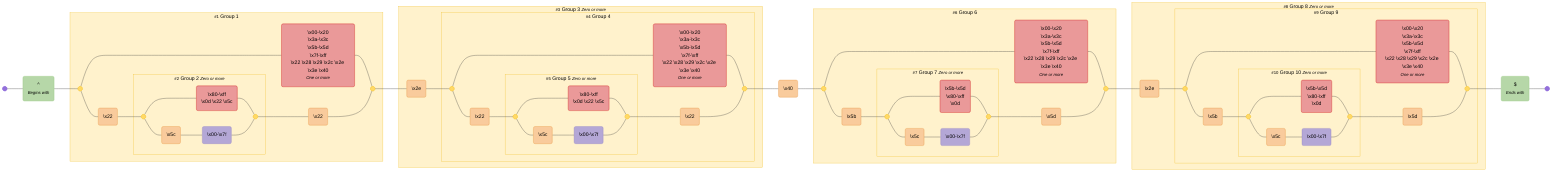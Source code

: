 graph LR
  accTitle: "Regex: ^([^\\x00-\\x20\\x22\\x28\\x29\\x2c\\x2e\\x3a-\\x3c\\x3e\\x40\\x5b-\\x5d\\x7f-\\xff]+|\\x22([^\\x0d\\x22\\x5c\\x80-\\xff]|\\x5c[\\x00-\\x7f])*\\x22)(\\x2e([^\\x00-\\x20\\x22\\x28\\x29\\x2c\\x2e\\x3a-\\x3c\\x3e\\x40\\x5b-\\x5d\\x7f-\\xff]+|\\x22([^\\x0d\\x22\\x5c\\x80-\\xff]|\\x5c[\\x00-\\x7f])*\\x22))*\\x40([^\\x00-\\x20\\x22\\x28\\x29\\x2c\\x2e\\x3a-\\x3c\\x3e\\x40\\x5b-\\x5d\\x7f-\\xff]+|\\x5b([^\\x0d\\x5b-\\x5d\\x80-\\xff]|\\x5c[\\x00-\\x7f])*\\x5d)(\\x2e([^\\x00-\\x20\\x22\\x28\\x29\\x2c\\x2e\\x3a-\\x3c\\x3e\\x40\\x5b-\\x5d\\x7f-\\xff]+|\\x5b([^\\x0d\\x5b-\\x5d\\x80-\\xff]|\\x5c[\\x00-\\x7f])*\\x5d))*$"
  accDescr: "Generated with regex-to-mermaid@1.0.3"

  %% Nodes
  start@{ shape: f-circ };
  fin@{ shape: f-circ };
  assertion_1("^<br><i><small>Begins with</small></i>"):::assertion;
  disjunction_begin_1:::disjunction@{ shape: f-circ };
  disjunction_end_1:::disjunction@{ shape: f-circ };
  negated_char_class_1("\x00-\x20<br>\x3a-\x3c<br>\x5b-\x5d<br>\x7f-\xff<br>\x22 \x28 \x29 \x2c \x2e \x3e \x40<br><i><small>One or more</small></i>"):::negated-char-class;
  literal_1("\x22"):::literal;
  disjunction_begin_2:::disjunction@{ shape: f-circ };
  disjunction_end_2:::disjunction@{ shape: f-circ };
  negated_char_class_2("\x80-\xff<br>\x0d \x22 \x5c"):::negated-char-class;
  literal_2("\x5c"):::literal;
  char_class_1("\x00-\x7f"):::char-class;
  literal_3("\x22"):::literal;
  literal_4("\x2e"):::literal;
  disjunction_begin_3:::disjunction@{ shape: f-circ };
  disjunction_end_3:::disjunction@{ shape: f-circ };
  negated_char_class_3("\x00-\x20<br>\x3a-\x3c<br>\x5b-\x5d<br>\x7f-\xff<br>\x22 \x28 \x29 \x2c \x2e \x3e \x40<br><i><small>One or more</small></i>"):::negated-char-class;
  literal_5("\x22"):::literal;
  disjunction_begin_4:::disjunction@{ shape: f-circ };
  disjunction_end_4:::disjunction@{ shape: f-circ };
  negated_char_class_4("\x80-\xff<br>\x0d \x22 \x5c"):::negated-char-class;
  literal_6("\x5c"):::literal;
  char_class_2("\x00-\x7f"):::char-class;
  literal_7("\x22"):::literal;
  literal_8("\x40"):::literal;
  disjunction_begin_5:::disjunction@{ shape: f-circ };
  disjunction_end_5:::disjunction@{ shape: f-circ };
  negated_char_class_5("\x00-\x20<br>\x3a-\x3c<br>\x5b-\x5d<br>\x7f-\xff<br>\x22 \x28 \x29 \x2c \x2e \x3e \x40<br><i><small>One or more</small></i>"):::negated-char-class;
  literal_9("\x5b"):::literal;
  disjunction_begin_6:::disjunction@{ shape: f-circ };
  disjunction_end_6:::disjunction@{ shape: f-circ };
  negated_char_class_6("\x5b-\x5d<br>\x80-\xff<br>\x0d"):::negated-char-class;
  literal_10("\x5c"):::literal;
  char_class_3("\x00-\x7f"):::char-class;
  literal_11("\x5d"):::literal;
  literal_12("\x2e"):::literal;
  disjunction_begin_7:::disjunction@{ shape: f-circ };
  disjunction_end_7:::disjunction@{ shape: f-circ };
  negated_char_class_7("\x00-\x20<br>\x3a-\x3c<br>\x5b-\x5d<br>\x7f-\xff<br>\x22 \x28 \x29 \x2c \x2e \x3e \x40<br><i><small>One or more</small></i>"):::negated-char-class;
  literal_13("\x5b"):::literal;
  disjunction_begin_8:::disjunction@{ shape: f-circ };
  disjunction_end_8:::disjunction@{ shape: f-circ };
  negated_char_class_8("\x5b-\x5d<br>\x80-\xff<br>\x0d"):::negated-char-class;
  literal_14("\x5c"):::literal;
  char_class_4("\x00-\x7f"):::char-class;
  literal_15("\x5d"):::literal;
  assertion_2("$<br><i><small>Ends with</small></i>"):::assertion;

  %% Subgraphs
  subgraph standard_2 ["<small>#2</small> Group 2 <small><i>Zero or more</i></small>"]
    disjunction_begin_2
    disjunction_end_2
    negated_char_class_2
    literal_2
    char_class_1
  end

  subgraph standard_1 ["<small>#1</small> Group 1"]
    standard_2
    disjunction_begin_1
    disjunction_end_1
    negated_char_class_1
    literal_1
    literal_3
  end

  subgraph standard_5 ["<small>#5</small> Group 5 <small><i>Zero or more</i></small>"]
    disjunction_begin_4
    disjunction_end_4
    negated_char_class_4
    literal_6
    char_class_2
  end

  subgraph standard_4 ["<small>#4</small> Group 4"]
    standard_5
    disjunction_begin_3
    disjunction_end_3
    negated_char_class_3
    literal_5
    literal_7
  end

  subgraph standard_3 ["<small>#3</small> Group 3 <small><i>Zero or more</i></small>"]
    standard_5
    standard_4
    literal_4
  end

  subgraph standard_7 ["<small>#7</small> Group 7 <small><i>Zero or more</i></small>"]
    disjunction_begin_6
    disjunction_end_6
    negated_char_class_6
    literal_10
    char_class_3
  end

  subgraph standard_6 ["<small>#6</small> Group 6"]
    standard_7
    disjunction_begin_5
    disjunction_end_5
    negated_char_class_5
    literal_9
    literal_11
  end

  subgraph standard_10 ["<small>#10</small> Group 10 <small><i>Zero or more</i></small>"]
    disjunction_begin_8
    disjunction_end_8
    negated_char_class_8
    literal_14
    char_class_4
  end

  subgraph standard_9 ["<small>#9</small> Group 9"]
    standard_10
    disjunction_begin_7
    disjunction_end_7
    negated_char_class_7
    literal_13
    literal_15
  end

  subgraph standard_8 ["<small>#8</small> Group 8 <small><i>Zero or more</i></small>"]
    standard_10
    standard_9
    literal_12
  end

  %% Edges
  start --- assertion_1;
  assertion_1 --- disjunction_begin_1;
  disjunction_begin_1 --- negated_char_class_1;
  negated_char_class_1 --- disjunction_end_1;
  disjunction_begin_1 --- literal_1;
  literal_1 --- disjunction_begin_2;
  disjunction_begin_2 --- negated_char_class_2;
  negated_char_class_2 --- disjunction_end_2;
  disjunction_begin_2 --- literal_2;
  literal_2 --- char_class_1;
  char_class_1 --- disjunction_end_2;
  disjunction_end_2 --- literal_3;
  literal_3 --- disjunction_end_1;
  disjunction_end_1 --- literal_4;
  literal_4 --- disjunction_begin_3;
  disjunction_begin_3 --- negated_char_class_3;
  negated_char_class_3 --- disjunction_end_3;
  disjunction_begin_3 --- literal_5;
  literal_5 --- disjunction_begin_4;
  disjunction_begin_4 --- negated_char_class_4;
  negated_char_class_4 --- disjunction_end_4;
  disjunction_begin_4 --- literal_6;
  literal_6 --- char_class_2;
  char_class_2 --- disjunction_end_4;
  disjunction_end_4 --- literal_7;
  literal_7 --- disjunction_end_3;
  disjunction_end_3 --- literal_8;
  literal_8 --- disjunction_begin_5;
  disjunction_begin_5 --- negated_char_class_5;
  negated_char_class_5 --- disjunction_end_5;
  disjunction_begin_5 --- literal_9;
  literal_9 --- disjunction_begin_6;
  disjunction_begin_6 --- negated_char_class_6;
  negated_char_class_6 --- disjunction_end_6;
  disjunction_begin_6 --- literal_10;
  literal_10 --- char_class_3;
  char_class_3 --- disjunction_end_6;
  disjunction_end_6 --- literal_11;
  literal_11 --- disjunction_end_5;
  disjunction_end_5 --- literal_12;
  literal_12 --- disjunction_begin_7;
  disjunction_begin_7 --- negated_char_class_7;
  negated_char_class_7 --- disjunction_end_7;
  disjunction_begin_7 --- literal_13;
  literal_13 --- disjunction_begin_8;
  disjunction_begin_8 --- negated_char_class_8;
  negated_char_class_8 --- disjunction_end_8;
  disjunction_begin_8 --- literal_14;
  literal_14 --- char_class_4;
  char_class_4 --- disjunction_end_8;
  disjunction_end_8 --- literal_15;
  literal_15 --- disjunction_end_7;
  disjunction_end_7 --- assertion_2;
  assertion_2 --- fin;

  %% Styles
  %% Node Styling
  classDef assertion fill:#B6D7A8,stroke:#93C47D,color:#000000;
  classDef disjunction fill:#FFD966,stroke:#F1C232,color:#000000;
  classDef negated-char-class fill:#EA9999,stroke:#CC0000,color:#000000;
  classDef literal fill:#F9CB9C,stroke:#E69138,color:#000000;
  classDef char-class fill:#B4A7D6,stroke:#8E7CC3,color:#000000;

  %% Group Styling
  classDef standard fill:#FFF2CC,stroke:#F1C232,color:#000000;

  %% Apply Group Classes
  class standard_2,standard_1,standard_5,standard_4,standard_3,standard_7,standard_6,standard_10,standard_9,standard_8 standard;